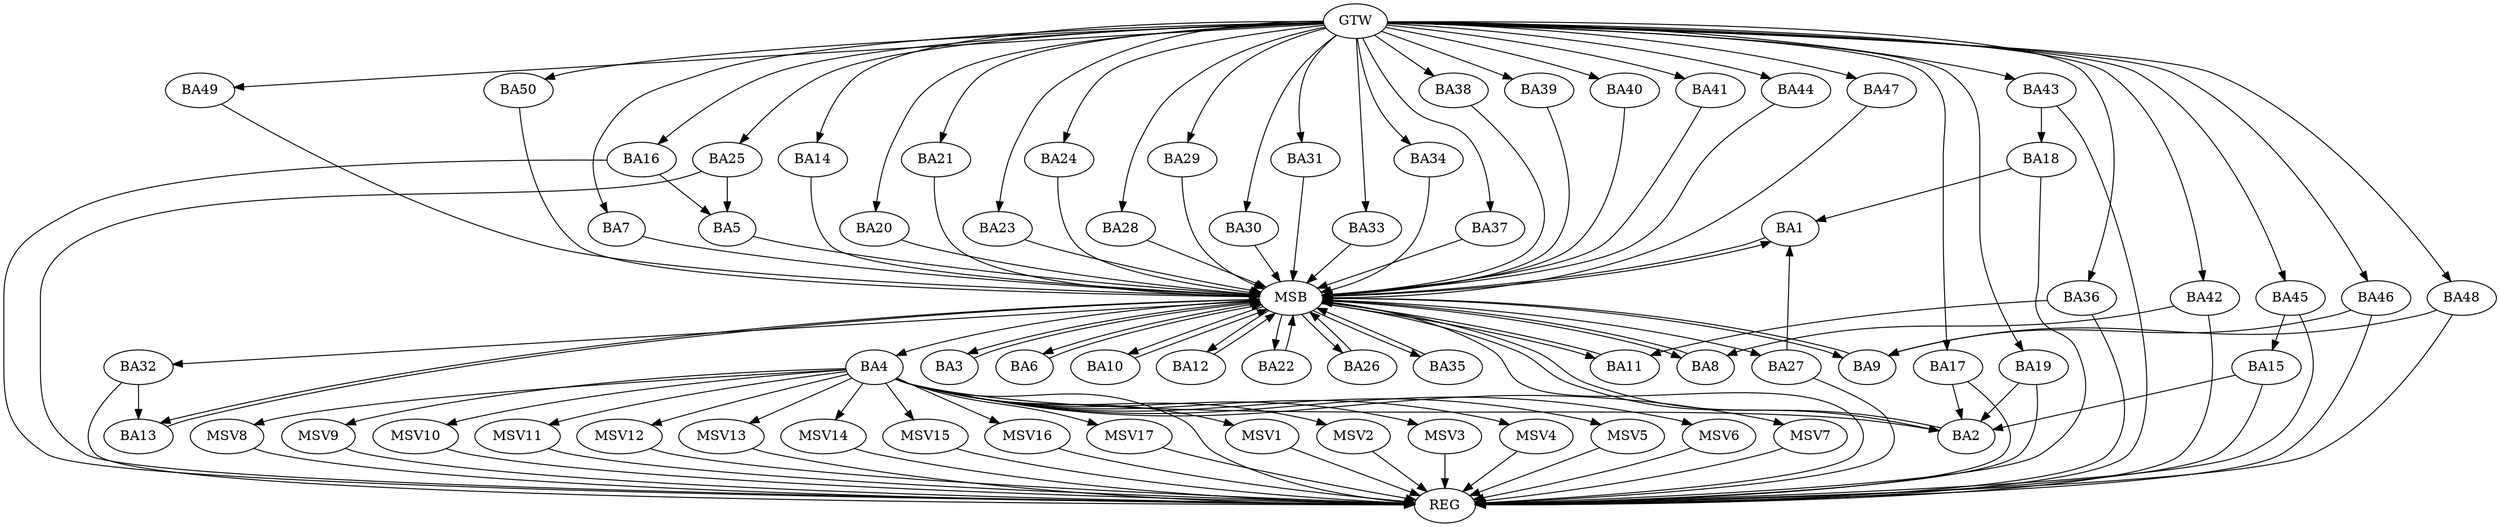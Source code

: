 strict digraph G {
  BA1 [ label="BA1" ];
  BA2 [ label="BA2" ];
  BA3 [ label="BA3" ];
  BA4 [ label="BA4" ];
  BA5 [ label="BA5" ];
  BA6 [ label="BA6" ];
  BA7 [ label="BA7" ];
  BA8 [ label="BA8" ];
  BA9 [ label="BA9" ];
  BA10 [ label="BA10" ];
  BA11 [ label="BA11" ];
  BA12 [ label="BA12" ];
  BA13 [ label="BA13" ];
  BA14 [ label="BA14" ];
  BA15 [ label="BA15" ];
  BA16 [ label="BA16" ];
  BA17 [ label="BA17" ];
  BA18 [ label="BA18" ];
  BA19 [ label="BA19" ];
  BA20 [ label="BA20" ];
  BA21 [ label="BA21" ];
  BA22 [ label="BA22" ];
  BA23 [ label="BA23" ];
  BA24 [ label="BA24" ];
  BA25 [ label="BA25" ];
  BA26 [ label="BA26" ];
  BA27 [ label="BA27" ];
  BA28 [ label="BA28" ];
  BA29 [ label="BA29" ];
  BA30 [ label="BA30" ];
  BA31 [ label="BA31" ];
  BA32 [ label="BA32" ];
  BA33 [ label="BA33" ];
  BA34 [ label="BA34" ];
  BA35 [ label="BA35" ];
  BA36 [ label="BA36" ];
  BA37 [ label="BA37" ];
  BA38 [ label="BA38" ];
  BA39 [ label="BA39" ];
  BA40 [ label="BA40" ];
  BA41 [ label="BA41" ];
  BA42 [ label="BA42" ];
  BA43 [ label="BA43" ];
  BA44 [ label="BA44" ];
  BA45 [ label="BA45" ];
  BA46 [ label="BA46" ];
  BA47 [ label="BA47" ];
  BA48 [ label="BA48" ];
  BA49 [ label="BA49" ];
  BA50 [ label="BA50" ];
  GTW [ label="GTW" ];
  REG [ label="REG" ];
  MSB [ label="MSB" ];
  MSV1 [ label="MSV1" ];
  MSV2 [ label="MSV2" ];
  MSV3 [ label="MSV3" ];
  MSV4 [ label="MSV4" ];
  MSV5 [ label="MSV5" ];
  MSV6 [ label="MSV6" ];
  MSV7 [ label="MSV7" ];
  MSV8 [ label="MSV8" ];
  MSV9 [ label="MSV9" ];
  MSV10 [ label="MSV10" ];
  MSV11 [ label="MSV11" ];
  MSV12 [ label="MSV12" ];
  MSV13 [ label="MSV13" ];
  MSV14 [ label="MSV14" ];
  MSV15 [ label="MSV15" ];
  MSV16 [ label="MSV16" ];
  MSV17 [ label="MSV17" ];
  BA4 -> BA2;
  BA15 -> BA2;
  BA16 -> BA5;
  BA17 -> BA2;
  BA18 -> BA1;
  BA19 -> BA2;
  BA25 -> BA5;
  BA27 -> BA1;
  BA32 -> BA13;
  BA36 -> BA11;
  BA42 -> BA8;
  BA43 -> BA18;
  BA45 -> BA15;
  BA46 -> BA9;
  BA48 -> BA9;
  GTW -> BA7;
  GTW -> BA14;
  GTW -> BA16;
  GTW -> BA17;
  GTW -> BA19;
  GTW -> BA20;
  GTW -> BA21;
  GTW -> BA23;
  GTW -> BA24;
  GTW -> BA25;
  GTW -> BA28;
  GTW -> BA29;
  GTW -> BA30;
  GTW -> BA31;
  GTW -> BA33;
  GTW -> BA34;
  GTW -> BA36;
  GTW -> BA37;
  GTW -> BA38;
  GTW -> BA39;
  GTW -> BA40;
  GTW -> BA41;
  GTW -> BA42;
  GTW -> BA43;
  GTW -> BA44;
  GTW -> BA45;
  GTW -> BA46;
  GTW -> BA47;
  GTW -> BA48;
  GTW -> BA49;
  GTW -> BA50;
  BA4 -> REG;
  BA15 -> REG;
  BA16 -> REG;
  BA17 -> REG;
  BA18 -> REG;
  BA19 -> REG;
  BA25 -> REG;
  BA27 -> REG;
  BA32 -> REG;
  BA36 -> REG;
  BA42 -> REG;
  BA43 -> REG;
  BA45 -> REG;
  BA46 -> REG;
  BA48 -> REG;
  BA1 -> MSB;
  MSB -> BA2;
  MSB -> REG;
  BA2 -> MSB;
  MSB -> BA1;
  BA3 -> MSB;
  BA5 -> MSB;
  MSB -> BA3;
  BA6 -> MSB;
  BA7 -> MSB;
  MSB -> BA6;
  BA8 -> MSB;
  BA9 -> MSB;
  BA10 -> MSB;
  BA11 -> MSB;
  MSB -> BA8;
  BA12 -> MSB;
  BA13 -> MSB;
  BA14 -> MSB;
  BA20 -> MSB;
  MSB -> BA9;
  BA21 -> MSB;
  MSB -> BA11;
  BA22 -> MSB;
  MSB -> BA10;
  BA23 -> MSB;
  BA24 -> MSB;
  BA26 -> MSB;
  BA28 -> MSB;
  MSB -> BA27;
  BA29 -> MSB;
  MSB -> BA13;
  BA30 -> MSB;
  BA31 -> MSB;
  BA33 -> MSB;
  MSB -> BA32;
  BA34 -> MSB;
  MSB -> BA12;
  BA35 -> MSB;
  MSB -> BA4;
  BA37 -> MSB;
  MSB -> BA22;
  BA38 -> MSB;
  MSB -> BA26;
  BA39 -> MSB;
  BA40 -> MSB;
  BA41 -> MSB;
  BA44 -> MSB;
  MSB -> BA35;
  BA47 -> MSB;
  BA49 -> MSB;
  BA50 -> MSB;
  BA4 -> MSV1;
  BA4 -> MSV2;
  BA4 -> MSV3;
  BA4 -> MSV4;
  BA4 -> MSV5;
  BA4 -> MSV6;
  MSV1 -> REG;
  MSV2 -> REG;
  MSV3 -> REG;
  MSV4 -> REG;
  MSV5 -> REG;
  MSV6 -> REG;
  BA4 -> MSV7;
  MSV7 -> REG;
  BA4 -> MSV8;
  MSV8 -> REG;
  BA4 -> MSV9;
  MSV9 -> REG;
  BA4 -> MSV10;
  MSV10 -> REG;
  BA4 -> MSV11;
  BA4 -> MSV12;
  MSV11 -> REG;
  MSV12 -> REG;
  BA4 -> MSV13;
  MSV13 -> REG;
  BA4 -> MSV14;
  MSV14 -> REG;
  BA4 -> MSV15;
  MSV15 -> REG;
  BA4 -> MSV16;
  MSV16 -> REG;
  BA4 -> MSV17;
  MSV17 -> REG;
}
